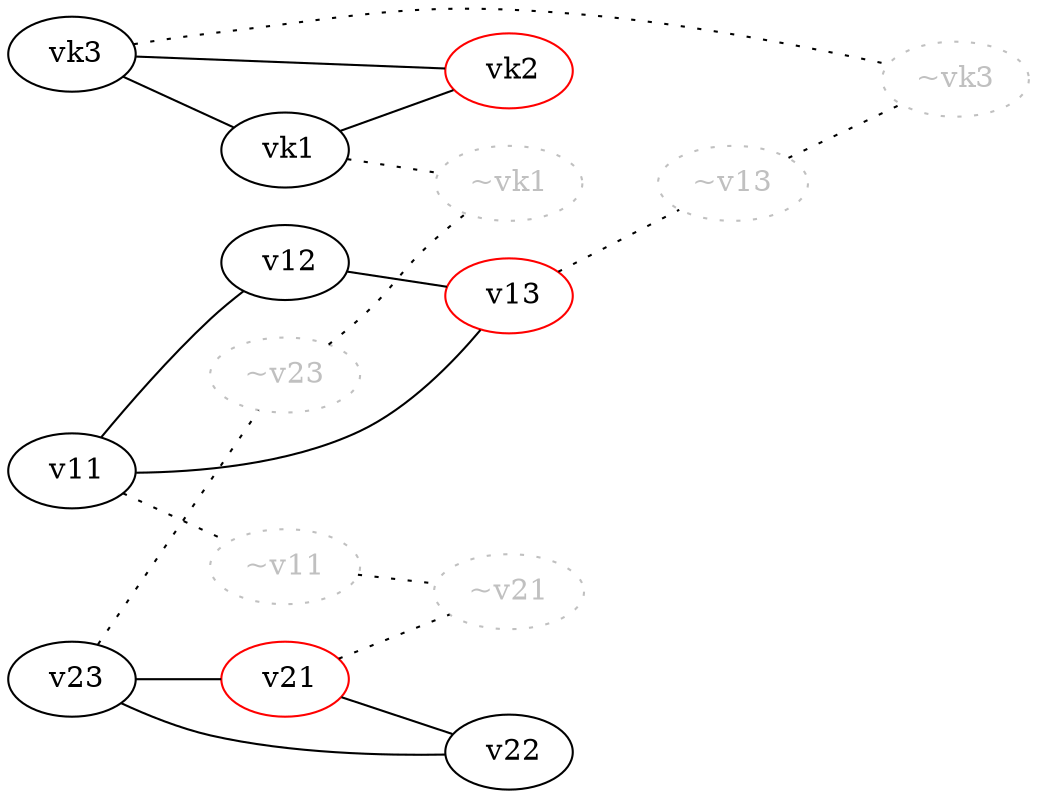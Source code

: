 strict graph {
	rankdir = LR;
	node [ color = black    ] " v11"
	node [ color = black    ] " v12"
	node [ color = red    ] " v13"
	" v11" -- " v12"
	" v12" -- " v13"
	" v13" -- " v11"
	node [ color = red    ] " v21"
	node [ color = black    ] " v22"
	node [ color = black    ] " v23"
	" v21" -- " v22"
	" v22" -- " v23"
	" v23" -- " v21"
	node [ color = black    ] " vk1"
	node [ color = red    ] " vk2"
	node [ color = black    ] " vk3"
	" vk1" -- " vk2"
	" vk2" -- " vk3"
	" vk3" -- " vk1"
	node [ color = gray fontcolor = gray pos = "-10,0!" style = dotted ] "~v11"
	node [ color = gray fontcolor = gray pos = "-10,0!" style = dotted ] "~v21"
	"~v11" -- "~v21" [ style = dotted ]
	node [ color = gray fontcolor = gray pos = "-10,0!" style = dotted ] "~v13"
	node [ color = gray fontcolor = gray pos = "-10,0!" style = dotted ] "~vk3"
	"~v13" -- "~vk3" [ style = dotted ]
	node [ color = gray fontcolor = gray pos = "-10,0!" style = dotted ] "~v23"
	node [ color = gray fontcolor = gray pos = "-10,0!" style = dotted ] "~vk1"
	"~v23" -- "~vk1" [ style = dotted ]
	" v23" -- "~v23" [ style = dotted ]
	" v11" -- "~v11" [ style = dotted ]
	" v13" -- "~v13" [ style = dotted ]
	" vk3" -- "~vk3" [ style = dotted ]
	" vk1" -- "~vk1" [ style = dotted ]
	" v21" -- "~v21" [ style = dotted ]
}